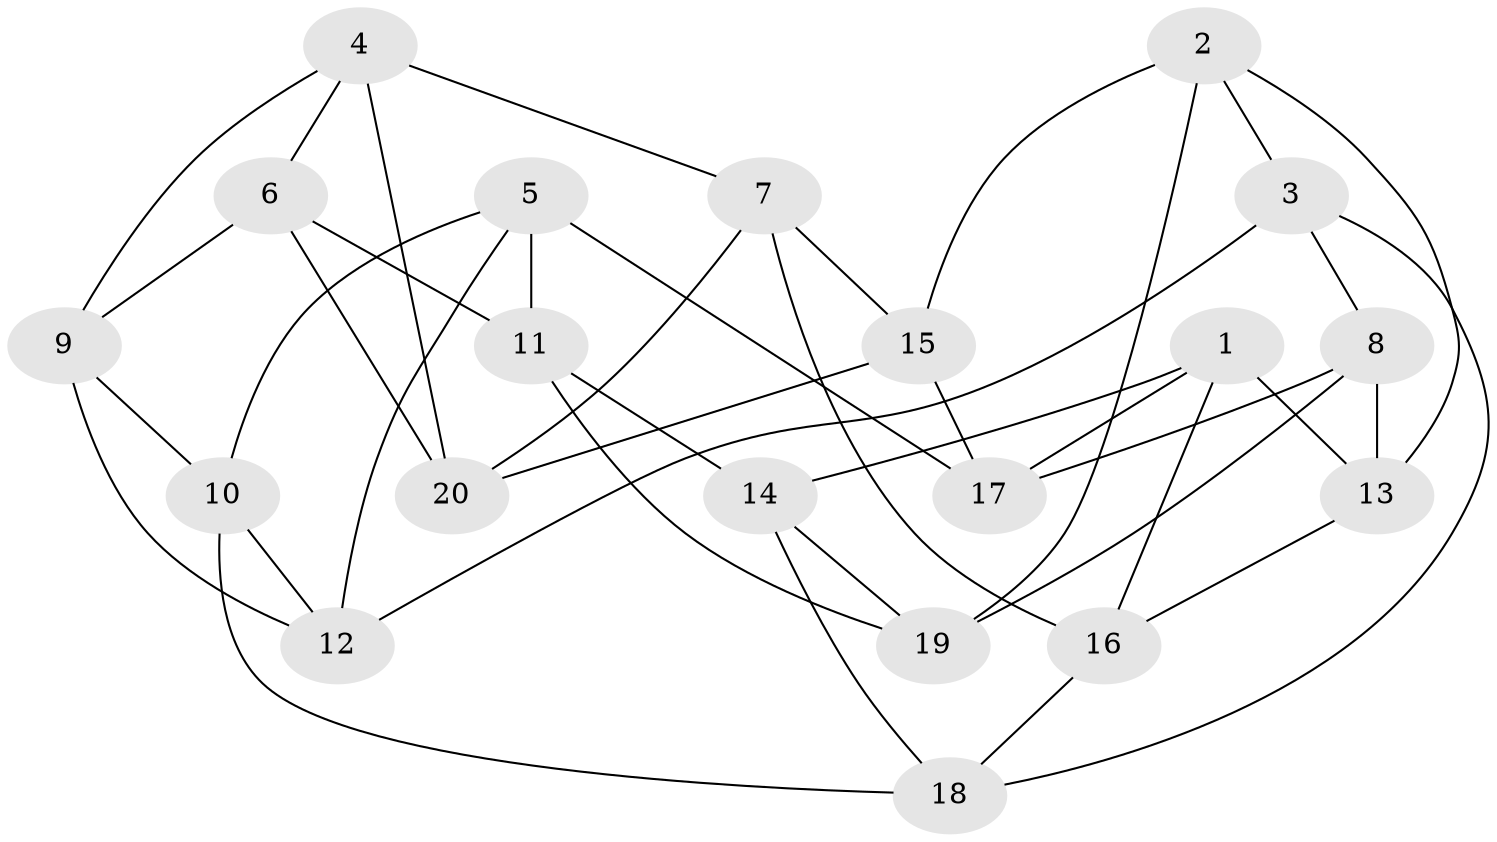 // Generated by graph-tools (version 1.1) at 2025/46/02/15/25 05:46:28]
// undirected, 20 vertices, 40 edges
graph export_dot {
graph [start="1"]
  node [color=gray90,style=filled];
  1;
  2;
  3;
  4;
  5;
  6;
  7;
  8;
  9;
  10;
  11;
  12;
  13;
  14;
  15;
  16;
  17;
  18;
  19;
  20;
  1 -- 16;
  1 -- 14;
  1 -- 17;
  1 -- 13;
  2 -- 3;
  2 -- 13;
  2 -- 19;
  2 -- 15;
  3 -- 12;
  3 -- 18;
  3 -- 8;
  4 -- 20;
  4 -- 9;
  4 -- 7;
  4 -- 6;
  5 -- 11;
  5 -- 12;
  5 -- 17;
  5 -- 10;
  6 -- 11;
  6 -- 20;
  6 -- 9;
  7 -- 20;
  7 -- 16;
  7 -- 15;
  8 -- 17;
  8 -- 13;
  8 -- 19;
  9 -- 12;
  9 -- 10;
  10 -- 18;
  10 -- 12;
  11 -- 19;
  11 -- 14;
  13 -- 16;
  14 -- 18;
  14 -- 19;
  15 -- 20;
  15 -- 17;
  16 -- 18;
}
